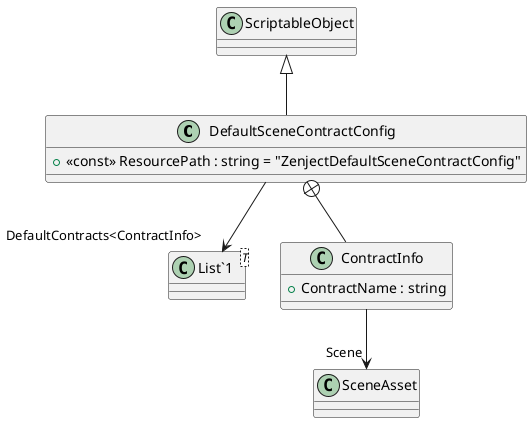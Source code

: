 @startuml
class DefaultSceneContractConfig {
    + <<const>> ResourcePath : string = "ZenjectDefaultSceneContractConfig"
}
class "List`1"<T> {
}
class ContractInfo {
    + ContractName : string
}
ScriptableObject <|-- DefaultSceneContractConfig
DefaultSceneContractConfig --> "DefaultContracts<ContractInfo>" "List`1"
DefaultSceneContractConfig +-- ContractInfo
ContractInfo --> "Scene" SceneAsset
@enduml
